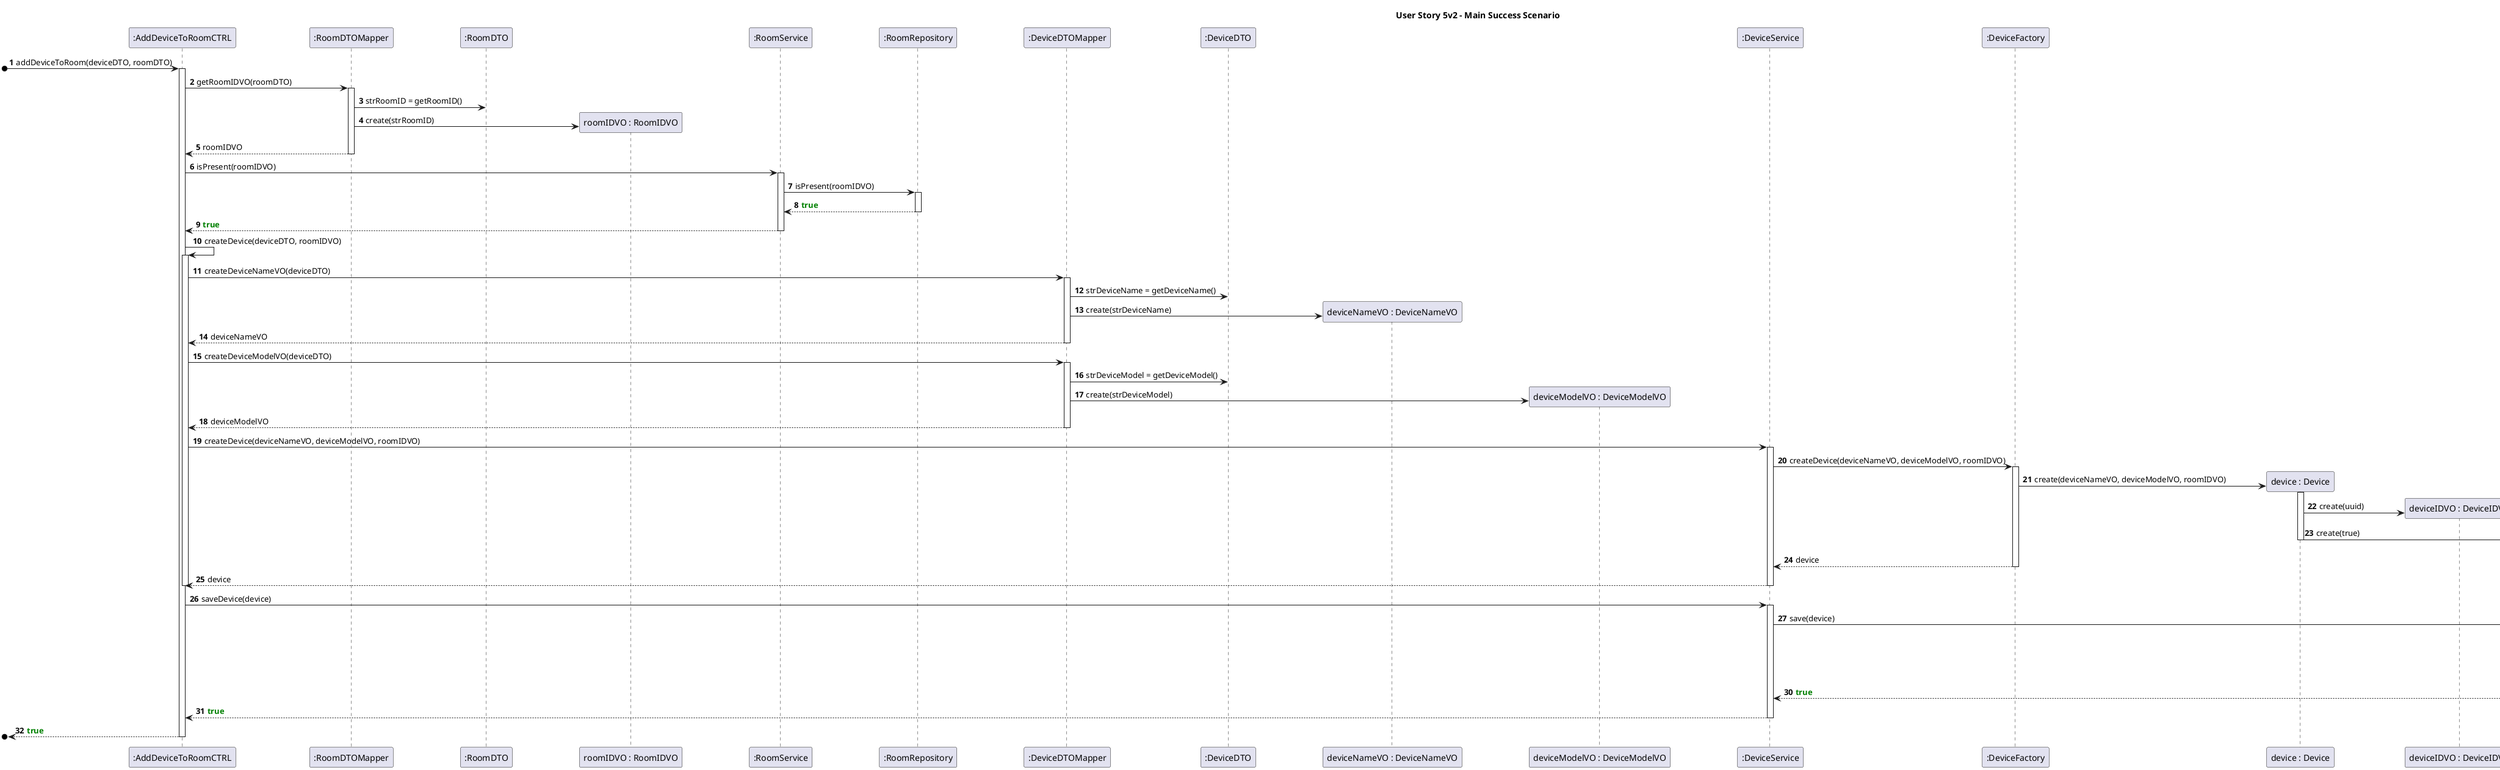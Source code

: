 @startuml

skinparam ParticipantPadding 50

autonumber
title User Story 5v2 - Main Success Scenario

participant ":AddDeviceToRoomCTRL" as C
participant ":RoomDTOMapper" as RM
participant ":RoomDTO" as RDTO
participant "roomIDVO : RoomIDVO" as RID
participant ":RoomService" as RS
participant ":RoomRepository" as RR
participant ":DeviceDTOMapper" as DDM
participant ":DeviceDTO" as DDTO
participant "deviceNameVO : DeviceNameVO" as DN
participant "deviceModelVO : DeviceModelVO" as DM
participant ":DeviceService" as DS
participant ":DeviceFactory" as DF
participant "device : Device" as D
participant "deviceIDVO : DeviceIDVO" as DID
participant "deviceStatusVO : DeviceStatusVO" as DStat
participant ":DeviceRepository" as DR

/'note over RM : Should include interaction with RoomDTO?'/

[o-> C : addDeviceToRoom(deviceDTO, roomDTO)
activate C

C -> RM : getRoomIDVO(roomDTO)
activate RM

RM -> RDTO : strRoomID = getRoomID()
RM -> RID ** : create(strRoomID)
RM --> C : roomIDVO
deactivate RM


C -> RS : isPresent(roomIDVO)
activate RS

RS -> RR : isPresent(roomIDVO)
activate RR
RR --> RS : <font color=green>**true**</font>
deactivate RR
RS --> C : <font color=green>**true**</font>
deactivate RS


C -> C : createDevice(deviceDTO, roomIDVO)
activate C
C -> DDM : createDeviceNameVO(deviceDTO)
activate DDM

DDM -> DDTO : strDeviceName = getDeviceName()
DDM ->DN ** : create(strDeviceName)
DDM --> C : deviceNameVO
deactivate DDM
C -> DDM : createDeviceModelVO(deviceDTO)
activate DDM
DDM -> DDTO : strDeviceModel = getDeviceModel()
DDM -> DM ** : create(strDeviceModel)
DDM --> C : deviceModelVO
deactivate DDM

C -> DS : createDevice(deviceNameVO, deviceModelVO, roomIDVO)
activate DS
DS -> DF : createDevice(deviceNameVO, deviceModelVO, roomIDVO)
activate DF
DF -> D ** : create(deviceNameVO, deviceModelVO, roomIDVO)
activate D
D -> DID ** : create(uuid)
D -> DStat ** : create(true)
deactivate D
DF --> DS : device
deactivate DF
DS --> C : device
deactivate C
deactivate DS


C -> DS : saveDevice(device)
activate DS

DS -> DR : save(device)
activate DR
DR -> DR : validEntity(device)
activate DR
DR -> DR : put(deviceIDVO, device)

deactivate DR
DR --> DS : <font color=green>**true**</font>
deactivate DR

DS --> C : <font color=green>**true**</font>
deactivate DS

[o<-- C : <font color=green>**true**</font>
deactivate C

@enduml